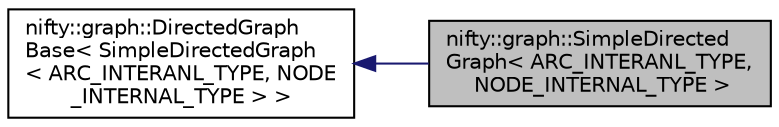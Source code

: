 digraph "nifty::graph::SimpleDirectedGraph&lt; ARC_INTERANL_TYPE, NODE_INTERNAL_TYPE &gt;"
{
  edge [fontname="Helvetica",fontsize="10",labelfontname="Helvetica",labelfontsize="10"];
  node [fontname="Helvetica",fontsize="10",shape=record];
  rankdir="LR";
  Node1 [label="nifty::graph::SimpleDirected\lGraph\< ARC_INTERANL_TYPE,\l NODE_INTERNAL_TYPE \>",height=0.2,width=0.4,color="black", fillcolor="grey75", style="filled", fontcolor="black"];
  Node2 -> Node1 [dir="back",color="midnightblue",fontsize="10",style="solid",fontname="Helvetica"];
  Node2 [label="nifty::graph::DirectedGraph\lBase\< SimpleDirectedGraph\l\< ARC_INTERANL_TYPE, NODE\l_INTERNAL_TYPE \> \>",height=0.2,width=0.4,color="black", fillcolor="white", style="filled",URL="$classnifty_1_1graph_1_1DirectedGraphBase.html"];
}
